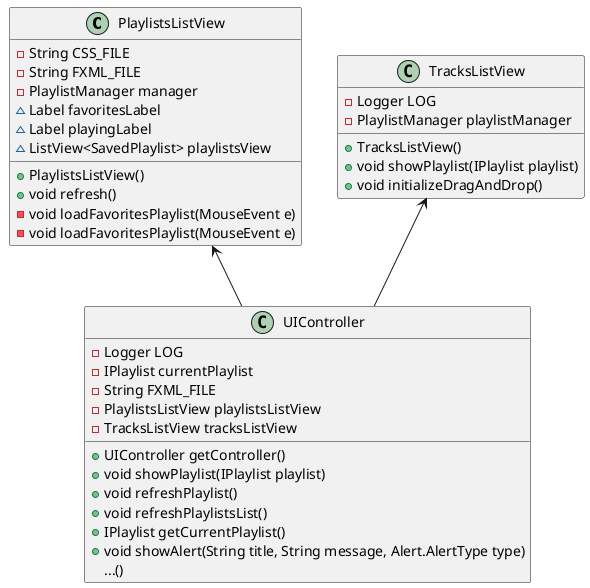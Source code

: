 @startuml


class PlaylistsListView{
-String CSS_FILE
-String FXML_FILE
-PlaylistManager manager
~Label favoritesLabel
~Label playingLabel
~ListView<SavedPlaylist> playlistsView
+ PlaylistsListView()
+void refresh()
-void loadFavoritesPlaylist(MouseEvent e)
-void loadFavoritesPlaylist(MouseEvent e)
}


class UIController{
-Logger LOG
-IPlaylist currentPlaylist
-String FXML_FILE
-PlaylistsListView playlistsListView
-TracksListView tracksListView
+UIController getController()
+void showPlaylist(IPlaylist playlist)
+void refreshPlaylist()
+void refreshPlaylistsList()
+IPlaylist getCurrentPlaylist()
+void showAlert(String title, String message, Alert.AlertType type)
...()
}

class TracksListView{
- Logger LOG
- PlaylistManager playlistManager


+ TracksListView()
+void showPlaylist(IPlaylist playlist)
+void initializeDragAndDrop()
}
 TracksListView <-- UIController
 PlaylistsListView <-- UIController

@enduml
